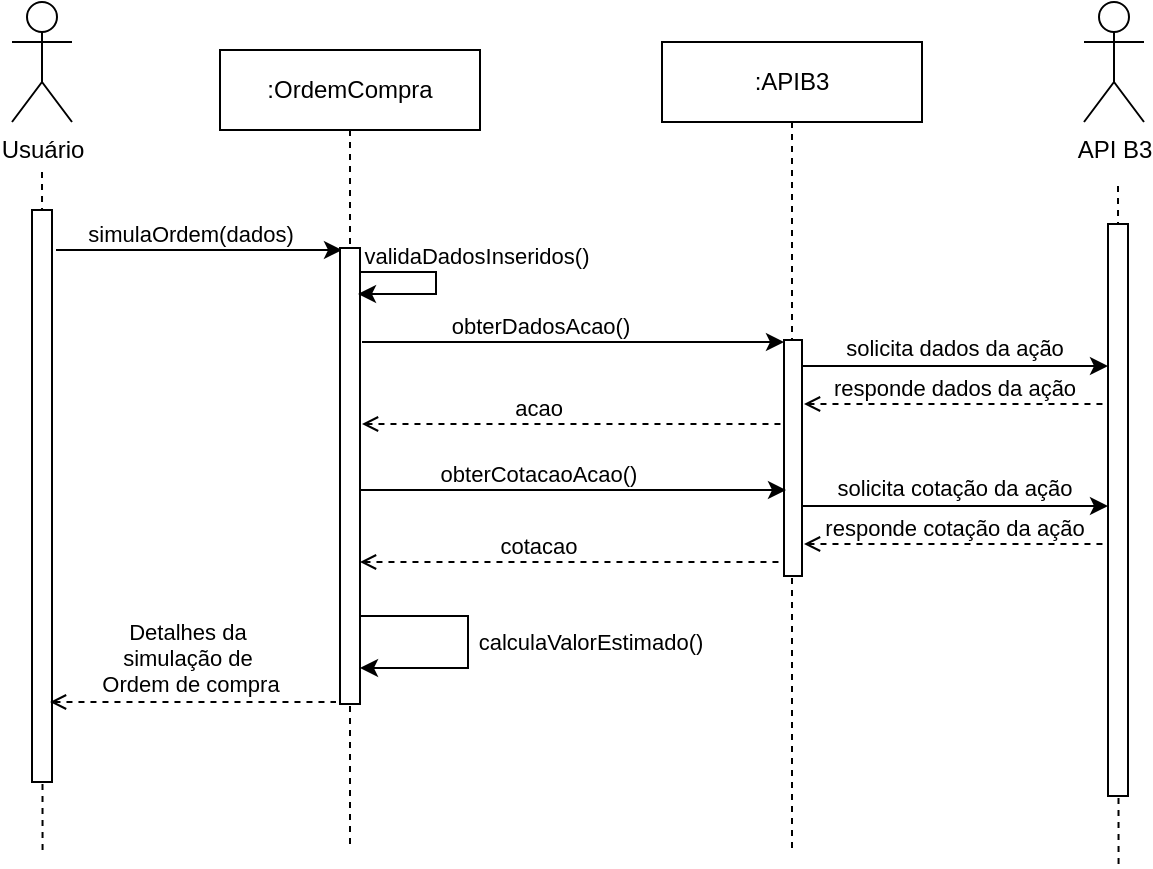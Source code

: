 <mxfile version="24.7.8">
  <diagram name="Page-1" id="2YBvvXClWsGukQMizWep">
    <mxGraphModel dx="989" dy="577" grid="0" gridSize="10" guides="0" tooltips="1" connect="0" arrows="0" fold="1" page="1" pageScale="1" pageWidth="1100" pageHeight="850" math="0" shadow="0">
      <root>
        <mxCell id="0" />
        <mxCell id="1" parent="0" />
        <mxCell id="368ryIqdzKqAlcXKy1S3-1" value="Usuário" style="shape=umlActor;verticalLabelPosition=bottom;verticalAlign=top;html=1;" parent="1" vertex="1">
          <mxGeometry x="310" y="76" width="30" height="60" as="geometry" />
        </mxCell>
        <mxCell id="368ryIqdzKqAlcXKy1S3-3" value="" style="endArrow=none;dashed=1;html=1;rounded=0;" parent="1" edge="1">
          <mxGeometry width="50" height="50" relative="1" as="geometry">
            <mxPoint x="325.28" y="500" as="sourcePoint" />
            <mxPoint x="325" y="161" as="targetPoint" />
          </mxGeometry>
        </mxCell>
        <mxCell id="368ryIqdzKqAlcXKy1S3-13" style="edgeStyle=orthogonalEdgeStyle;rounded=0;orthogonalLoop=1;jettySize=auto;html=1;curved=0;" parent="1" edge="1">
          <mxGeometry relative="1" as="geometry">
            <mxPoint x="332" y="200" as="sourcePoint" />
            <mxPoint x="475" y="200" as="targetPoint" />
            <Array as="points" />
          </mxGeometry>
        </mxCell>
        <mxCell id="368ryIqdzKqAlcXKy1S3-14" value="simulaOrdem(dados)" style="edgeLabel;html=1;align=center;verticalAlign=middle;resizable=0;points=[];" parent="368ryIqdzKqAlcXKy1S3-13" vertex="1" connectable="0">
          <mxGeometry x="-0.128" y="1" relative="1" as="geometry">
            <mxPoint x="4" y="-7" as="offset" />
          </mxGeometry>
        </mxCell>
        <mxCell id="368ryIqdzKqAlcXKy1S3-2" value="" style="html=1;points=[[0,0,0,0,5],[0,1,0,0,-5],[1,0,0,0,5],[1,1,0,0,-5]];perimeter=orthogonalPerimeter;outlineConnect=0;targetShapes=umlLifeline;portConstraint=eastwest;newEdgeStyle={&quot;curved&quot;:0,&quot;rounded&quot;:0};" parent="1" vertex="1">
          <mxGeometry x="320" y="180" width="10" height="286" as="geometry" />
        </mxCell>
        <mxCell id="368ryIqdzKqAlcXKy1S3-11" value=":APIB3" style="shape=umlLifeline;perimeter=lifelinePerimeter;whiteSpace=wrap;html=1;container=1;dropTarget=0;collapsible=0;recursiveResize=0;outlineConnect=0;portConstraint=eastwest;newEdgeStyle={&quot;curved&quot;:0,&quot;rounded&quot;:0};" parent="1" vertex="1">
          <mxGeometry x="635" y="96" width="130" height="403" as="geometry" />
        </mxCell>
        <mxCell id="368ryIqdzKqAlcXKy1S3-12" value="" style="html=1;points=[[0,0,0,0,5],[0,1,0,0,-5],[1,0,0,0,5],[1,1,0,0,-5]];perimeter=orthogonalPerimeter;outlineConnect=0;targetShapes=umlLifeline;portConstraint=eastwest;newEdgeStyle={&quot;curved&quot;:0,&quot;rounded&quot;:0};" parent="368ryIqdzKqAlcXKy1S3-11" vertex="1">
          <mxGeometry x="61" y="149" width="9" height="118" as="geometry" />
        </mxCell>
        <mxCell id="0rn-FYZJgUnYV7M9HU_Y-24" value=":OrdemCompra" style="shape=umlLifeline;perimeter=lifelinePerimeter;whiteSpace=wrap;html=1;container=1;dropTarget=0;collapsible=0;recursiveResize=0;outlineConnect=0;portConstraint=eastwest;newEdgeStyle={&quot;curved&quot;:0,&quot;rounded&quot;:0};" parent="1" vertex="1">
          <mxGeometry x="414" y="100" width="130" height="397" as="geometry" />
        </mxCell>
        <mxCell id="0rn-FYZJgUnYV7M9HU_Y-25" value="" style="html=1;points=[[0,0,0,0,5],[0,1,0,0,-5],[1,0,0,0,5],[1,1,0,0,-5]];perimeter=orthogonalPerimeter;outlineConnect=0;targetShapes=umlLifeline;portConstraint=eastwest;newEdgeStyle={&quot;curved&quot;:0,&quot;rounded&quot;:0};" parent="0rn-FYZJgUnYV7M9HU_Y-24" vertex="1">
          <mxGeometry x="60" y="99" width="10" height="228" as="geometry" />
        </mxCell>
        <mxCell id="Dpbqh7HLzEygRbn_yJDt-4" value="" style="edgeStyle=none;orthogonalLoop=1;jettySize=auto;html=1;rounded=0;" parent="1" edge="1">
          <mxGeometry width="100" relative="1" as="geometry">
            <mxPoint x="485" y="246" as="sourcePoint" />
            <mxPoint x="696" y="246" as="targetPoint" />
            <Array as="points" />
          </mxGeometry>
        </mxCell>
        <mxCell id="Dpbqh7HLzEygRbn_yJDt-5" value="obterDadosAcao()" style="edgeLabel;html=1;align=center;verticalAlign=middle;resizable=0;points=[];" parent="Dpbqh7HLzEygRbn_yJDt-4" vertex="1" connectable="0">
          <mxGeometry x="-0.163" relative="1" as="geometry">
            <mxPoint y="-8" as="offset" />
          </mxGeometry>
        </mxCell>
        <mxCell id="6YJHS1YPlDP4CpiEFU3A-3" value="" style="endArrow=classic;html=1;rounded=0;" parent="1" edge="1">
          <mxGeometry width="50" height="50" relative="1" as="geometry">
            <mxPoint x="484" y="211" as="sourcePoint" />
            <mxPoint x="483" y="222" as="targetPoint" />
            <Array as="points">
              <mxPoint x="522" y="211" />
              <mxPoint x="522" y="222" />
              <mxPoint x="510" y="222" />
              <mxPoint x="500" y="222" />
            </Array>
          </mxGeometry>
        </mxCell>
        <mxCell id="6YJHS1YPlDP4CpiEFU3A-4" value="validaDadosInseridos()" style="edgeLabel;html=1;align=center;verticalAlign=middle;resizable=0;points=[];" parent="6YJHS1YPlDP4CpiEFU3A-3" vertex="1" connectable="0">
          <mxGeometry x="-0.409" y="-1" relative="1" as="geometry">
            <mxPoint x="32" y="-9" as="offset" />
          </mxGeometry>
        </mxCell>
        <mxCell id="6YJHS1YPlDP4CpiEFU3A-5" value="" style="edgeStyle=none;orthogonalLoop=1;jettySize=auto;html=1;rounded=0;entryX=0;entryY=0.64;entryDx=0;entryDy=0;entryPerimeter=0;" parent="1" edge="1">
          <mxGeometry width="100" relative="1" as="geometry">
            <mxPoint x="484" y="320" as="sourcePoint" />
            <mxPoint x="697" y="320.0" as="targetPoint" />
            <Array as="points" />
          </mxGeometry>
        </mxCell>
        <mxCell id="6YJHS1YPlDP4CpiEFU3A-6" value="obterCotacaoAcao()" style="edgeLabel;html=1;align=center;verticalAlign=middle;resizable=0;points=[];" parent="6YJHS1YPlDP4CpiEFU3A-5" vertex="1" connectable="0">
          <mxGeometry x="-0.163" relative="1" as="geometry">
            <mxPoint y="-8" as="offset" />
          </mxGeometry>
        </mxCell>
        <mxCell id="6YJHS1YPlDP4CpiEFU3A-7" value="" style="edgeStyle=none;orthogonalLoop=1;jettySize=auto;html=1;rounded=0;startArrow=open;startFill=0;endArrow=none;endFill=0;dashed=1;" parent="1" edge="1">
          <mxGeometry width="100" relative="1" as="geometry">
            <mxPoint x="485" y="287" as="sourcePoint" />
            <mxPoint x="695" y="287" as="targetPoint" />
            <Array as="points" />
          </mxGeometry>
        </mxCell>
        <mxCell id="6YJHS1YPlDP4CpiEFU3A-8" value="acao" style="edgeLabel;html=1;align=center;verticalAlign=middle;resizable=0;points=[];" parent="6YJHS1YPlDP4CpiEFU3A-7" vertex="1" connectable="0">
          <mxGeometry x="-0.163" relative="1" as="geometry">
            <mxPoint y="-8" as="offset" />
          </mxGeometry>
        </mxCell>
        <mxCell id="6YJHS1YPlDP4CpiEFU3A-9" value="" style="edgeStyle=none;orthogonalLoop=1;jettySize=auto;html=1;rounded=0;startArrow=open;startFill=0;endArrow=none;endFill=0;dashed=1;" parent="1" edge="1">
          <mxGeometry width="100" relative="1" as="geometry">
            <mxPoint x="484" y="356" as="sourcePoint" />
            <mxPoint x="696" y="356" as="targetPoint" />
            <Array as="points" />
          </mxGeometry>
        </mxCell>
        <mxCell id="6YJHS1YPlDP4CpiEFU3A-10" value="cotacao" style="edgeLabel;html=1;align=center;verticalAlign=middle;resizable=0;points=[];" parent="6YJHS1YPlDP4CpiEFU3A-9" vertex="1" connectable="0">
          <mxGeometry x="-0.163" relative="1" as="geometry">
            <mxPoint y="-8" as="offset" />
          </mxGeometry>
        </mxCell>
        <mxCell id="6YJHS1YPlDP4CpiEFU3A-11" value="" style="endArrow=classic;html=1;rounded=0;" parent="1" edge="1">
          <mxGeometry width="50" height="50" relative="1" as="geometry">
            <mxPoint x="484" y="383" as="sourcePoint" />
            <mxPoint x="484" y="409" as="targetPoint" />
            <Array as="points">
              <mxPoint x="538" y="383" />
              <mxPoint x="538" y="409" />
              <mxPoint x="510" y="409" />
            </Array>
          </mxGeometry>
        </mxCell>
        <mxCell id="6YJHS1YPlDP4CpiEFU3A-12" value="calculaValorEstimado()" style="edgeLabel;html=1;align=center;verticalAlign=middle;resizable=0;points=[];" parent="6YJHS1YPlDP4CpiEFU3A-11" vertex="1" connectable="0">
          <mxGeometry x="-0.092" relative="1" as="geometry">
            <mxPoint x="61" y="6" as="offset" />
          </mxGeometry>
        </mxCell>
        <mxCell id="6YJHS1YPlDP4CpiEFU3A-13" value="" style="endArrow=none;html=1;rounded=0;startArrow=open;startFill=0;endFill=0;dashed=1;" parent="1" edge="1">
          <mxGeometry width="50" height="50" relative="1" as="geometry">
            <mxPoint x="329" y="426" as="sourcePoint" />
            <mxPoint x="472" y="426" as="targetPoint" />
          </mxGeometry>
        </mxCell>
        <mxCell id="6YJHS1YPlDP4CpiEFU3A-14" value="Detalhes da&amp;nbsp;&lt;div&gt;simulação de&amp;nbsp;&lt;/div&gt;&lt;div&gt;Ordem de compra&lt;/div&gt;" style="edgeLabel;html=1;align=center;verticalAlign=middle;resizable=0;points=[];" parent="6YJHS1YPlDP4CpiEFU3A-13" vertex="1" connectable="0">
          <mxGeometry x="0.335" y="1" relative="1" as="geometry">
            <mxPoint x="-26" y="-21" as="offset" />
          </mxGeometry>
        </mxCell>
        <mxCell id="4X81auk2REAt7T9Uu4Yk-1" value="" style="endArrow=none;dashed=1;html=1;rounded=0;" edge="1" parent="1">
          <mxGeometry width="50" height="50" relative="1" as="geometry">
            <mxPoint x="863.28" y="507" as="sourcePoint" />
            <mxPoint x="863" y="168" as="targetPoint" />
          </mxGeometry>
        </mxCell>
        <mxCell id="4X81auk2REAt7T9Uu4Yk-2" value="" style="html=1;points=[[0,0,0,0,5],[0,1,0,0,-5],[1,0,0,0,5],[1,1,0,0,-5]];perimeter=orthogonalPerimeter;outlineConnect=0;targetShapes=umlLifeline;portConstraint=eastwest;newEdgeStyle={&quot;curved&quot;:0,&quot;rounded&quot;:0};" vertex="1" parent="1">
          <mxGeometry x="858" y="187" width="10" height="286" as="geometry" />
        </mxCell>
        <mxCell id="4X81auk2REAt7T9Uu4Yk-3" value="API B3" style="shape=umlActor;verticalLabelPosition=bottom;verticalAlign=top;html=1;" vertex="1" parent="1">
          <mxGeometry x="846" y="76" width="30" height="60" as="geometry" />
        </mxCell>
        <mxCell id="4X81auk2REAt7T9Uu4Yk-4" value="" style="edgeStyle=none;orthogonalLoop=1;jettySize=auto;html=1;rounded=0;" edge="1" parent="1">
          <mxGeometry width="100" relative="1" as="geometry">
            <mxPoint x="705" y="258" as="sourcePoint" />
            <mxPoint x="858" y="258" as="targetPoint" />
            <Array as="points" />
          </mxGeometry>
        </mxCell>
        <mxCell id="4X81auk2REAt7T9Uu4Yk-5" value="solicita dados da ação" style="edgeLabel;html=1;align=center;verticalAlign=middle;resizable=0;points=[];" vertex="1" connectable="0" parent="4X81auk2REAt7T9Uu4Yk-4">
          <mxGeometry x="-0.163" relative="1" as="geometry">
            <mxPoint x="12" y="-9" as="offset" />
          </mxGeometry>
        </mxCell>
        <mxCell id="4X81auk2REAt7T9Uu4Yk-6" value="" style="edgeStyle=none;orthogonalLoop=1;jettySize=auto;html=1;rounded=0;endArrow=none;endFill=0;startArrow=open;startFill=0;dashed=1;" edge="1" parent="1">
          <mxGeometry width="100" relative="1" as="geometry">
            <mxPoint x="706" y="277" as="sourcePoint" />
            <mxPoint x="856" y="277" as="targetPoint" />
            <Array as="points" />
          </mxGeometry>
        </mxCell>
        <mxCell id="4X81auk2REAt7T9Uu4Yk-7" value="responde dados da ação" style="edgeLabel;html=1;align=center;verticalAlign=middle;resizable=0;points=[];" vertex="1" connectable="0" parent="4X81auk2REAt7T9Uu4Yk-6">
          <mxGeometry x="-0.163" relative="1" as="geometry">
            <mxPoint x="12" y="-8" as="offset" />
          </mxGeometry>
        </mxCell>
        <mxCell id="4X81auk2REAt7T9Uu4Yk-8" value="" style="edgeStyle=none;orthogonalLoop=1;jettySize=auto;html=1;rounded=0;" edge="1" parent="1">
          <mxGeometry width="100" relative="1" as="geometry">
            <mxPoint x="705" y="328" as="sourcePoint" />
            <mxPoint x="858" y="328" as="targetPoint" />
            <Array as="points" />
          </mxGeometry>
        </mxCell>
        <mxCell id="4X81auk2REAt7T9Uu4Yk-9" value="solicita cotação da ação" style="edgeLabel;html=1;align=center;verticalAlign=middle;resizable=0;points=[];" vertex="1" connectable="0" parent="4X81auk2REAt7T9Uu4Yk-8">
          <mxGeometry x="-0.163" relative="1" as="geometry">
            <mxPoint x="12" y="-9" as="offset" />
          </mxGeometry>
        </mxCell>
        <mxCell id="4X81auk2REAt7T9Uu4Yk-10" value="" style="edgeStyle=none;orthogonalLoop=1;jettySize=auto;html=1;rounded=0;endArrow=none;endFill=0;startArrow=open;startFill=0;dashed=1;" edge="1" parent="1">
          <mxGeometry width="100" relative="1" as="geometry">
            <mxPoint x="706" y="347" as="sourcePoint" />
            <mxPoint x="856" y="347" as="targetPoint" />
            <Array as="points" />
          </mxGeometry>
        </mxCell>
        <mxCell id="4X81auk2REAt7T9Uu4Yk-11" value="responde cotação da ação" style="edgeLabel;html=1;align=center;verticalAlign=middle;resizable=0;points=[];" vertex="1" connectable="0" parent="4X81auk2REAt7T9Uu4Yk-10">
          <mxGeometry x="-0.163" relative="1" as="geometry">
            <mxPoint x="12" y="-8" as="offset" />
          </mxGeometry>
        </mxCell>
      </root>
    </mxGraphModel>
  </diagram>
</mxfile>
